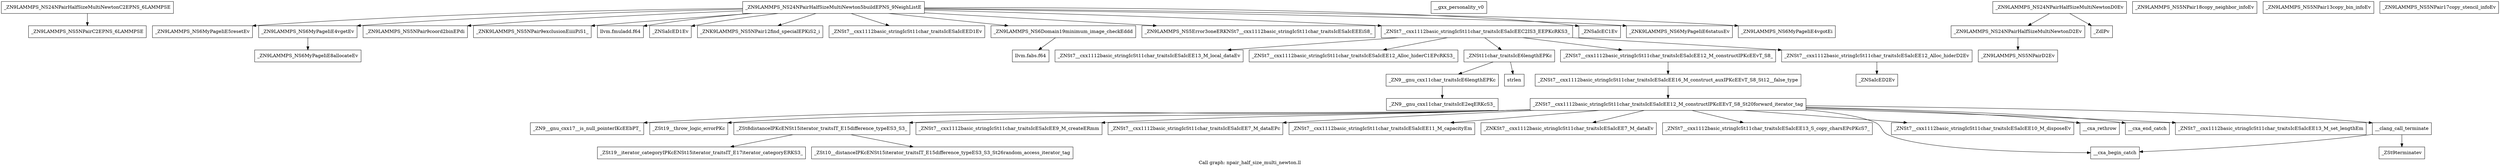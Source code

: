 digraph "Call graph: npair_half_size_multi_newton.ll" {
	label="Call graph: npair_half_size_multi_newton.ll";

	Node0x55ac7ffcd570 [shape=record,label="{_ZN9LAMMPS_NS24NPairHalfSizeMultiNewtonC2EPNS_6LAMMPSE}"];
	Node0x55ac7ffcd570 -> Node0x55ac7ff6d610;
	Node0x55ac7ff6d610 [shape=record,label="{_ZN9LAMMPS_NS5NPairC2EPNS_6LAMMPSE}"];
	Node0x55ac7ffcd850 [shape=record,label="{_ZN9LAMMPS_NS24NPairHalfSizeMultiNewton5buildEPNS_9NeighListE}"];
	Node0x55ac7ffcd850 -> Node0x55ac7ffcd5b0;
	Node0x55ac7ffcd850 -> Node0x55ac7ff6e870;
	Node0x55ac7ffcd850 -> Node0x55ac7ff6ae80;
	Node0x55ac7ffcd850 -> Node0x55ac7ffa74d0;
	Node0x55ac7ffcd850 -> Node0x55ac7ffa7450;
	Node0x55ac7ffcd850 -> Node0x55ac7ff74530;
	Node0x55ac7ffcd850 -> Node0x55ac7ffc7b50;
	Node0x55ac7ffcd850 -> Node0x55ac7ff9dca0;
	Node0x55ac7ffcd850 -> Node0x55ac7ffacb60;
	Node0x55ac7ffcd850 -> Node0x55ac7ff90400;
	Node0x55ac7ffcd850 -> Node0x55ac7ff873c0;
	Node0x55ac7ffcd850 -> Node0x55ac7ff69b70;
	Node0x55ac7ffcd850 -> Node0x55ac7ff69ac0;
	Node0x55ac7ffcd850 -> Node0x55ac7ff701d0;
	Node0x55ac7ffcd5b0 [shape=record,label="{_ZN9LAMMPS_NS6MyPageIiE5resetEv}"];
	Node0x55ac7ff9dca0 [shape=record,label="{_ZNSt7__cxx1112basic_stringIcSt11char_traitsIcESaIcEED1Ev}"];
	Node0x55ac7ff6e870 [shape=record,label="{_ZN9LAMMPS_NS6MyPageIiE4vgetEv}"];
	Node0x55ac7ff6e870 -> Node0x55ac7ff84c40;
	Node0x55ac7ff6ae80 [shape=record,label="{_ZN9LAMMPS_NS5NPair9coord2binEPdi}"];
	Node0x55ac7ffa74d0 [shape=record,label="{_ZNK9LAMMPS_NS5NPair9exclusionEiiiiPiS1_}"];
	Node0x55ac7ffa7450 [shape=record,label="{llvm.fmuladd.f64}"];
	Node0x55ac7ffc7b50 [shape=record,label="{_ZNK9LAMMPS_NS5NPair12find_specialEPKiS2_i}"];
	Node0x55ac7ffacb60 [shape=record,label="{_ZN9LAMMPS_NS6Domain19minimum_image_checkEddd}"];
	Node0x55ac7ffacb60 -> Node0x55ac7ff8f700;
	Node0x55ac7ff701d0 [shape=record,label="{_ZN9LAMMPS_NS6MyPageIiE4vgotEi}"];
	Node0x55ac7ff69ac0 [shape=record,label="{_ZNK9LAMMPS_NS6MyPageIiE6statusEv}"];
	Node0x55ac7ff90400 [shape=record,label="{_ZN9LAMMPS_NS5Error3oneERKNSt7__cxx1112basic_stringIcSt11char_traitsIcESaIcEEEiS8_}"];
	Node0x55ac7ff69b70 [shape=record,label="{_ZNSaIcEC1Ev}"];
	Node0x55ac7ff873c0 [shape=record,label="{_ZNSt7__cxx1112basic_stringIcSt11char_traitsIcESaIcEEC2IS3_EEPKcRKS3_}"];
	Node0x55ac7ff873c0 -> Node0x55ac7ff93bb0;
	Node0x55ac7ff873c0 -> Node0x55ac7ff9bd80;
	Node0x55ac7ff873c0 -> Node0x55ac7ff9d950;
	Node0x55ac7ff873c0 -> Node0x55ac7ff9e290;
	Node0x55ac7ff873c0 -> Node0x55ac7ffa4c40;
	Node0x55ac7ffa9650 [shape=record,label="{__gxx_personality_v0}"];
	Node0x55ac7ff74530 [shape=record,label="{_ZNSaIcED1Ev}"];
	Node0x55ac7ffbe770 [shape=record,label="{_ZN9LAMMPS_NS24NPairHalfSizeMultiNewtonD2Ev}"];
	Node0x55ac7ffbe770 -> Node0x55ac7ffac020;
	Node0x55ac7ffb3e00 [shape=record,label="{_ZN9LAMMPS_NS24NPairHalfSizeMultiNewtonD0Ev}"];
	Node0x55ac7ffb3e00 -> Node0x55ac7ffbe770;
	Node0x55ac7ffb3e00 -> Node0x55ac7ffb5b80;
	Node0x55ac7ffb7850 [shape=record,label="{_ZN9LAMMPS_NS5NPair18copy_neighbor_infoEv}"];
	Node0x55ac7ffb8530 [shape=record,label="{_ZN9LAMMPS_NS5NPair13copy_bin_infoEv}"];
	Node0x55ac7ffa77e0 [shape=record,label="{_ZN9LAMMPS_NS5NPair17copy_stencil_infoEv}"];
	Node0x55ac7ff8f700 [shape=record,label="{llvm.fabs.f64}"];
	Node0x55ac7ffac020 [shape=record,label="{_ZN9LAMMPS_NS5NPairD2Ev}"];
	Node0x55ac7ffb5b80 [shape=record,label="{_ZdlPv}"];
	Node0x55ac7ff84c40 [shape=record,label="{_ZN9LAMMPS_NS6MyPageIiE8allocateEv}"];
	Node0x55ac7ff93bb0 [shape=record,label="{_ZNSt7__cxx1112basic_stringIcSt11char_traitsIcESaIcEE13_M_local_dataEv}"];
	Node0x55ac7ff9bd80 [shape=record,label="{_ZNSt7__cxx1112basic_stringIcSt11char_traitsIcESaIcEE12_Alloc_hiderC1EPcRKS3_}"];
	Node0x55ac7ff9e290 [shape=record,label="{_ZNSt7__cxx1112basic_stringIcSt11char_traitsIcESaIcEE12_M_constructIPKcEEvT_S8_}"];
	Node0x55ac7ff9e290 -> Node0x55ac7ffb9930;
	Node0x55ac7ff9d950 [shape=record,label="{_ZNSt11char_traitsIcE6lengthEPKc}"];
	Node0x55ac7ff9d950 -> Node0x55ac7ffbe970;
	Node0x55ac7ff9d950 -> Node0x55ac7ff9c830;
	Node0x55ac7ffa4c40 [shape=record,label="{_ZNSt7__cxx1112basic_stringIcSt11char_traitsIcESaIcEE12_Alloc_hiderD2Ev}"];
	Node0x55ac7ffa4c40 -> Node0x55ac7ff9df20;
	Node0x55ac7ffb9930 [shape=record,label="{_ZNSt7__cxx1112basic_stringIcSt11char_traitsIcESaIcEE16_M_construct_auxIPKcEEvT_S8_St12__false_type}"];
	Node0x55ac7ffb9930 -> Node0x55ac7ffc99e0;
	Node0x55ac7ffc99e0 [shape=record,label="{_ZNSt7__cxx1112basic_stringIcSt11char_traitsIcESaIcEE12_M_constructIPKcEEvT_S8_St20forward_iterator_tag}"];
	Node0x55ac7ffc99e0 -> Node0x55ac7ffca2d0;
	Node0x55ac7ffc99e0 -> Node0x55ac7ff719d0;
	Node0x55ac7ffc99e0 -> Node0x55ac7ff9f390;
	Node0x55ac7ffc99e0 -> Node0x55ac7ffbb310;
	Node0x55ac7ffc99e0 -> Node0x55ac7ffba680;
	Node0x55ac7ffc99e0 -> Node0x55ac7ffbac10;
	Node0x55ac7ffc99e0 -> Node0x55ac7ffbbbd0;
	Node0x55ac7ffc99e0 -> Node0x55ac7ffbb780;
	Node0x55ac7ffc99e0 -> Node0x55ac7ffbb620;
	Node0x55ac7ffc99e0 -> Node0x55ac7ff69850;
	Node0x55ac7ffc99e0 -> Node0x55ac7ffbc760;
	Node0x55ac7ffc99e0 -> Node0x55ac7ffc7c90;
	Node0x55ac7ffc99e0 -> Node0x55ac7ffbbd80;
	Node0x55ac7ffc99e0 -> Node0x55ac7ff252f0;
	Node0x55ac7ffca2d0 [shape=record,label="{_ZN9__gnu_cxx17__is_null_pointerIKcEEbPT_}"];
	Node0x55ac7ff719d0 [shape=record,label="{_ZSt19__throw_logic_errorPKc}"];
	Node0x55ac7ff9f390 [shape=record,label="{_ZSt8distanceIPKcENSt15iterator_traitsIT_E15difference_typeES3_S3_}"];
	Node0x55ac7ff9f390 -> Node0x55ac7ff6b9f0;
	Node0x55ac7ff9f390 -> Node0x55ac7ffcc9d0;
	Node0x55ac7ffba680 [shape=record,label="{_ZNSt7__cxx1112basic_stringIcSt11char_traitsIcESaIcEE7_M_dataEPc}"];
	Node0x55ac7ffbb310 [shape=record,label="{_ZNSt7__cxx1112basic_stringIcSt11char_traitsIcESaIcEE9_M_createERmm}"];
	Node0x55ac7ffbac10 [shape=record,label="{_ZNSt7__cxx1112basic_stringIcSt11char_traitsIcESaIcEE11_M_capacityEm}"];
	Node0x55ac7ffbb780 [shape=record,label="{_ZNSt7__cxx1112basic_stringIcSt11char_traitsIcESaIcEE13_S_copy_charsEPcPKcS7_}"];
	Node0x55ac7ffbbbd0 [shape=record,label="{_ZNKSt7__cxx1112basic_stringIcSt11char_traitsIcESaIcEE7_M_dataEv}"];
	Node0x55ac7ffbb620 [shape=record,label="{__cxa_begin_catch}"];
	Node0x55ac7ff69850 [shape=record,label="{_ZNSt7__cxx1112basic_stringIcSt11char_traitsIcESaIcEE10_M_disposeEv}"];
	Node0x55ac7ffbc760 [shape=record,label="{__cxa_rethrow}"];
	Node0x55ac7ffc7c90 [shape=record,label="{__cxa_end_catch}"];
	Node0x55ac7ff252f0 [shape=record,label="{__clang_call_terminate}"];
	Node0x55ac7ff252f0 -> Node0x55ac7ffbb620;
	Node0x55ac7ff252f0 -> Node0x55ac7ffd48c0;
	Node0x55ac7ffd48c0 [shape=record,label="{_ZSt9terminatev}"];
	Node0x55ac7ffbbd80 [shape=record,label="{_ZNSt7__cxx1112basic_stringIcSt11char_traitsIcESaIcEE13_M_set_lengthEm}"];
	Node0x55ac7ffcc9d0 [shape=record,label="{_ZSt10__distanceIPKcENSt15iterator_traitsIT_E15difference_typeES3_S3_St26random_access_iterator_tag}"];
	Node0x55ac7ff6b9f0 [shape=record,label="{_ZSt19__iterator_categoryIPKcENSt15iterator_traitsIT_E17iterator_categoryERKS3_}"];
	Node0x55ac7ffbe970 [shape=record,label="{_ZN9__gnu_cxx11char_traitsIcE6lengthEPKc}"];
	Node0x55ac7ffbe970 -> Node0x55ac7ff90160;
	Node0x55ac7ff9c830 [shape=record,label="{strlen}"];
	Node0x55ac7ff90160 [shape=record,label="{_ZN9__gnu_cxx11char_traitsIcE2eqERKcS3_}"];
	Node0x55ac7ff9df20 [shape=record,label="{_ZNSaIcED2Ev}"];
}
